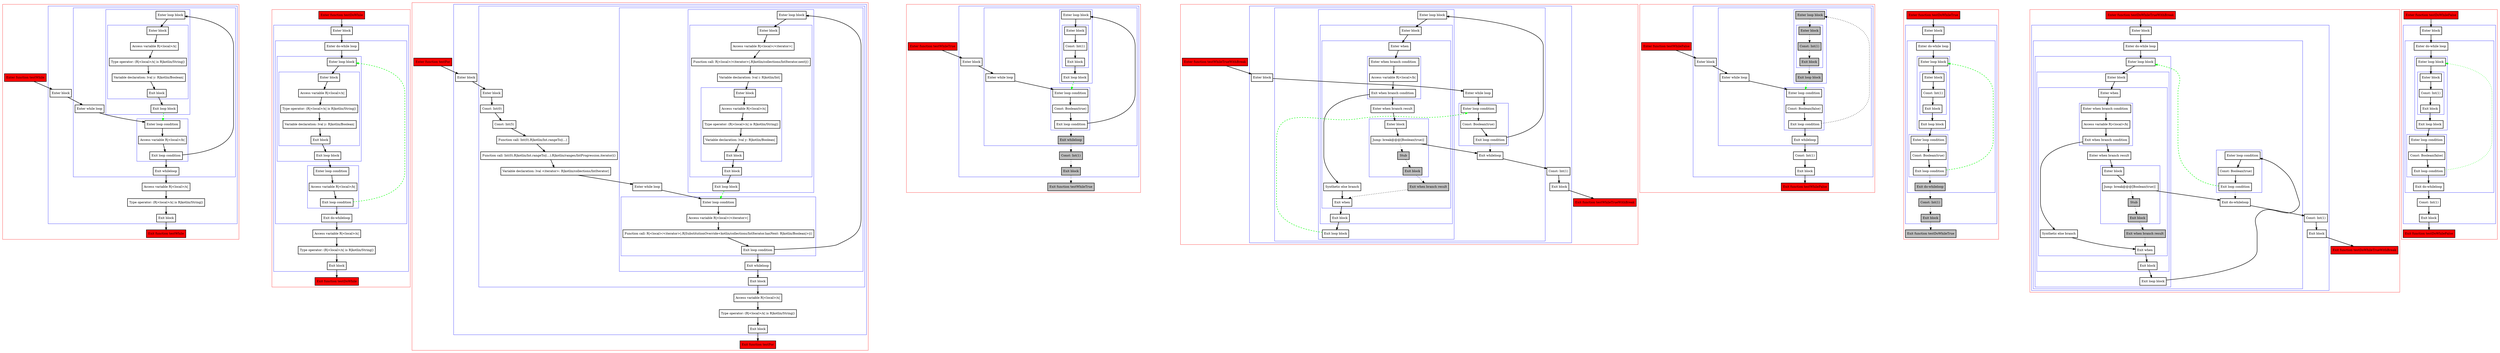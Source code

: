 digraph loops_kt {
    graph [nodesep=3]
    node [shape=box penwidth=2]
    edge [penwidth=2]

    subgraph cluster_0 {
        color=red
        0 [label="Enter function testWhile" style="filled" fillcolor=red];
        subgraph cluster_1 {
            color=blue
            1 [label="Enter block"];
            subgraph cluster_2 {
                color=blue
                2 [label="Enter while loop"];
                subgraph cluster_3 {
                    color=blue
                    3 [label="Enter loop condition"];
                    4 [label="Access variable R|<local>/b|"];
                    5 [label="Exit loop condition"];
                }
                subgraph cluster_4 {
                    color=blue
                    6 [label="Enter loop block"];
                    subgraph cluster_5 {
                        color=blue
                        7 [label="Enter block"];
                        8 [label="Access variable R|<local>/x|"];
                        9 [label="Type operator: (R|<local>/x| is R|kotlin/String|)"];
                        10 [label="Variable declaration: lval y: R|kotlin/Boolean|"];
                        11 [label="Exit block"];
                    }
                    12 [label="Exit loop block"];
                }
                13 [label="Exit whileloop"];
            }
            14 [label="Access variable R|<local>/x|"];
            15 [label="Type operator: (R|<local>/x| is R|kotlin/String|)"];
            16 [label="Exit block"];
        }
        17 [label="Exit function testWhile" style="filled" fillcolor=red];
    }
    0 -> {1};
    1 -> {2};
    2 -> {3};
    3 -> {4};
    4 -> {5};
    5 -> {13 6};
    6 -> {7};
    7 -> {8};
    8 -> {9};
    9 -> {10};
    10 -> {11};
    11 -> {12};
    12 -> {3} [color=green style=dashed];
    13 -> {14};
    14 -> {15};
    15 -> {16};
    16 -> {17};

    subgraph cluster_6 {
        color=red
        18 [label="Enter function testDoWhile" style="filled" fillcolor=red];
        subgraph cluster_7 {
            color=blue
            19 [label="Enter block"];
            subgraph cluster_8 {
                color=blue
                20 [label="Enter do-while loop"];
                subgraph cluster_9 {
                    color=blue
                    21 [label="Enter loop block"];
                    subgraph cluster_10 {
                        color=blue
                        22 [label="Enter block"];
                        23 [label="Access variable R|<local>/x|"];
                        24 [label="Type operator: (R|<local>/x| is R|kotlin/String|)"];
                        25 [label="Variable declaration: lval y: R|kotlin/Boolean|"];
                        26 [label="Exit block"];
                    }
                    27 [label="Exit loop block"];
                }
                subgraph cluster_11 {
                    color=blue
                    28 [label="Enter loop condition"];
                    29 [label="Access variable R|<local>/b|"];
                    30 [label="Exit loop condition"];
                }
                31 [label="Exit do-whileloop"];
            }
            32 [label="Access variable R|<local>/x|"];
            33 [label="Type operator: (R|<local>/x| is R|kotlin/String|)"];
            34 [label="Exit block"];
        }
        35 [label="Exit function testDoWhile" style="filled" fillcolor=red];
    }
    18 -> {19};
    19 -> {20};
    20 -> {21};
    21 -> {22};
    22 -> {23};
    23 -> {24};
    24 -> {25};
    25 -> {26};
    26 -> {27};
    27 -> {28};
    28 -> {29};
    29 -> {30};
    30 -> {31};
    30 -> {21} [color=green style=dashed];
    31 -> {32};
    32 -> {33};
    33 -> {34};
    34 -> {35};

    subgraph cluster_12 {
        color=red
        36 [label="Enter function testFor" style="filled" fillcolor=red];
        subgraph cluster_13 {
            color=blue
            37 [label="Enter block"];
            subgraph cluster_14 {
                color=blue
                38 [label="Enter block"];
                39 [label="Const: Int(0)"];
                40 [label="Const: Int(5)"];
                41 [label="Function call: Int(0).R|kotlin/Int.rangeTo|(...)"];
                42 [label="Function call: Int(0).R|kotlin/Int.rangeTo|(...).R|kotlin/ranges/IntProgression.iterator|()"];
                43 [label="Variable declaration: lval <iterator>: R|kotlin/collections/IntIterator|"];
                subgraph cluster_15 {
                    color=blue
                    44 [label="Enter while loop"];
                    subgraph cluster_16 {
                        color=blue
                        45 [label="Enter loop condition"];
                        46 [label="Access variable R|<local>/<iterator>|"];
                        47 [label="Function call: R|<local>/<iterator>|.R|SubstitutionOverride<kotlin/collections/IntIterator.hasNext: R|kotlin/Boolean|>|()"];
                        48 [label="Exit loop condition"];
                    }
                    subgraph cluster_17 {
                        color=blue
                        49 [label="Enter loop block"];
                        subgraph cluster_18 {
                            color=blue
                            50 [label="Enter block"];
                            51 [label="Access variable R|<local>/<iterator>|"];
                            52 [label="Function call: R|<local>/<iterator>|.R|kotlin/collections/IntIterator.next|()"];
                            53 [label="Variable declaration: lval i: R|kotlin/Int|"];
                            subgraph cluster_19 {
                                color=blue
                                54 [label="Enter block"];
                                55 [label="Access variable R|<local>/x|"];
                                56 [label="Type operator: (R|<local>/x| is R|kotlin/String|)"];
                                57 [label="Variable declaration: lval y: R|kotlin/Boolean|"];
                                58 [label="Exit block"];
                            }
                            59 [label="Exit block"];
                        }
                        60 [label="Exit loop block"];
                    }
                    61 [label="Exit whileloop"];
                }
                62 [label="Exit block"];
            }
            63 [label="Access variable R|<local>/x|"];
            64 [label="Type operator: (R|<local>/x| is R|kotlin/String|)"];
            65 [label="Exit block"];
        }
        66 [label="Exit function testFor" style="filled" fillcolor=red];
    }
    36 -> {37};
    37 -> {38};
    38 -> {39};
    39 -> {40};
    40 -> {41};
    41 -> {42};
    42 -> {43};
    43 -> {44};
    44 -> {45};
    45 -> {46};
    46 -> {47};
    47 -> {48};
    48 -> {61 49};
    49 -> {50};
    50 -> {51};
    51 -> {52};
    52 -> {53};
    53 -> {54};
    54 -> {55};
    55 -> {56};
    56 -> {57};
    57 -> {58};
    58 -> {59};
    59 -> {60};
    60 -> {45} [color=green style=dashed];
    61 -> {62};
    62 -> {63};
    63 -> {64};
    64 -> {65};
    65 -> {66};

    subgraph cluster_20 {
        color=red
        67 [label="Enter function testWhileTrue" style="filled" fillcolor=red];
        subgraph cluster_21 {
            color=blue
            68 [label="Enter block"];
            subgraph cluster_22 {
                color=blue
                69 [label="Enter while loop"];
                subgraph cluster_23 {
                    color=blue
                    70 [label="Enter loop condition"];
                    71 [label="Const: Boolean(true)"];
                    72 [label="Exit loop condition"];
                }
                subgraph cluster_24 {
                    color=blue
                    73 [label="Enter loop block"];
                    subgraph cluster_25 {
                        color=blue
                        74 [label="Enter block"];
                        75 [label="Const: Int(1)"];
                        76 [label="Exit block"];
                    }
                    77 [label="Exit loop block"];
                }
                78 [label="Exit whileloop" style="filled" fillcolor=gray];
            }
            79 [label="Const: Int(1)" style="filled" fillcolor=gray];
            80 [label="Exit block" style="filled" fillcolor=gray];
        }
        81 [label="Exit function testWhileTrue" style="filled" fillcolor=red style="filled" fillcolor=gray];
    }
    67 -> {68};
    68 -> {69};
    69 -> {70};
    70 -> {71};
    71 -> {72};
    72 -> {73};
    72 -> {78} [style=dotted];
    73 -> {74};
    74 -> {75};
    75 -> {76};
    76 -> {77};
    77 -> {70} [color=green style=dashed];
    78 -> {79} [style=dotted];
    79 -> {80} [style=dotted];
    80 -> {81} [style=dotted];

    subgraph cluster_26 {
        color=red
        82 [label="Enter function testWhileTrueWithBreak" style="filled" fillcolor=red];
        subgraph cluster_27 {
            color=blue
            83 [label="Enter block"];
            subgraph cluster_28 {
                color=blue
                84 [label="Enter while loop"];
                subgraph cluster_29 {
                    color=blue
                    85 [label="Enter loop condition"];
                    86 [label="Const: Boolean(true)"];
                    87 [label="Exit loop condition"];
                }
                subgraph cluster_30 {
                    color=blue
                    88 [label="Enter loop block"];
                    subgraph cluster_31 {
                        color=blue
                        89 [label="Enter block"];
                        subgraph cluster_32 {
                            color=blue
                            90 [label="Enter when"];
                            subgraph cluster_33 {
                                color=blue
                                91 [label="Enter when branch condition "];
                                92 [label="Access variable R|<local>/b|"];
                                93 [label="Exit when branch condition"];
                            }
                            94 [label="Synthetic else branch"];
                            95 [label="Enter when branch result"];
                            subgraph cluster_34 {
                                color=blue
                                96 [label="Enter block"];
                                97 [label="Jump: break@@@[Boolean(true)] "];
                                98 [label="Stub" style="filled" fillcolor=gray];
                                99 [label="Exit block" style="filled" fillcolor=gray];
                            }
                            100 [label="Exit when branch result" style="filled" fillcolor=gray];
                            101 [label="Exit when"];
                        }
                        102 [label="Exit block"];
                    }
                    103 [label="Exit loop block"];
                }
                104 [label="Exit whileloop"];
            }
            105 [label="Const: Int(1)"];
            106 [label="Exit block"];
        }
        107 [label="Exit function testWhileTrueWithBreak" style="filled" fillcolor=red];
    }
    82 -> {83};
    83 -> {84};
    84 -> {85};
    85 -> {86};
    86 -> {87};
    87 -> {88};
    87 -> {104} [style=dotted];
    88 -> {89};
    89 -> {90};
    90 -> {91};
    91 -> {92};
    92 -> {93};
    93 -> {95 94};
    94 -> {101};
    95 -> {96};
    96 -> {97};
    97 -> {104};
    97 -> {98} [style=dotted];
    98 -> {99} [style=dotted];
    99 -> {100} [style=dotted];
    100 -> {101} [style=dotted];
    101 -> {102};
    102 -> {103};
    103 -> {85} [color=green style=dashed];
    104 -> {105};
    105 -> {106};
    106 -> {107};

    subgraph cluster_35 {
        color=red
        108 [label="Enter function testWhileFalse" style="filled" fillcolor=red];
        subgraph cluster_36 {
            color=blue
            109 [label="Enter block"];
            subgraph cluster_37 {
                color=blue
                110 [label="Enter while loop"];
                subgraph cluster_38 {
                    color=blue
                    111 [label="Enter loop condition"];
                    112 [label="Const: Boolean(false)"];
                    113 [label="Exit loop condition"];
                }
                subgraph cluster_39 {
                    color=blue
                    114 [label="Enter loop block" style="filled" fillcolor=gray];
                    subgraph cluster_40 {
                        color=blue
                        115 [label="Enter block" style="filled" fillcolor=gray];
                        116 [label="Const: Int(1)" style="filled" fillcolor=gray];
                        117 [label="Exit block" style="filled" fillcolor=gray];
                    }
                    118 [label="Exit loop block" style="filled" fillcolor=gray];
                }
                119 [label="Exit whileloop"];
            }
            120 [label="Const: Int(1)"];
            121 [label="Exit block"];
        }
        122 [label="Exit function testWhileFalse" style="filled" fillcolor=red];
    }
    108 -> {109};
    109 -> {110};
    110 -> {111};
    111 -> {112};
    112 -> {113};
    113 -> {119};
    113 -> {114} [style=dotted];
    114 -> {115} [style=dotted];
    115 -> {116} [style=dotted];
    116 -> {117} [style=dotted];
    117 -> {118} [style=dotted];
    118 -> {111} [color=green style=dotted];
    119 -> {120};
    120 -> {121};
    121 -> {122};

    subgraph cluster_41 {
        color=red
        123 [label="Enter function testDoWhileTrue" style="filled" fillcolor=red];
        subgraph cluster_42 {
            color=blue
            124 [label="Enter block"];
            subgraph cluster_43 {
                color=blue
                125 [label="Enter do-while loop"];
                subgraph cluster_44 {
                    color=blue
                    126 [label="Enter loop block"];
                    subgraph cluster_45 {
                        color=blue
                        127 [label="Enter block"];
                        128 [label="Const: Int(1)"];
                        129 [label="Exit block"];
                    }
                    130 [label="Exit loop block"];
                }
                subgraph cluster_46 {
                    color=blue
                    131 [label="Enter loop condition"];
                    132 [label="Const: Boolean(true)"];
                    133 [label="Exit loop condition"];
                }
                134 [label="Exit do-whileloop" style="filled" fillcolor=gray];
            }
            135 [label="Const: Int(1)" style="filled" fillcolor=gray];
            136 [label="Exit block" style="filled" fillcolor=gray];
        }
        137 [label="Exit function testDoWhileTrue" style="filled" fillcolor=red style="filled" fillcolor=gray];
    }
    123 -> {124};
    124 -> {125};
    125 -> {126};
    126 -> {127};
    127 -> {128};
    128 -> {129};
    129 -> {130};
    130 -> {131};
    131 -> {132};
    132 -> {133};
    133 -> {134} [style=dotted];
    133 -> {126} [color=green style=dashed];
    134 -> {135} [style=dotted];
    135 -> {136} [style=dotted];
    136 -> {137} [style=dotted];

    subgraph cluster_47 {
        color=red
        138 [label="Enter function testDoWhileTrueWithBreak" style="filled" fillcolor=red];
        subgraph cluster_48 {
            color=blue
            139 [label="Enter block"];
            subgraph cluster_49 {
                color=blue
                140 [label="Enter do-while loop"];
                subgraph cluster_50 {
                    color=blue
                    141 [label="Enter loop block"];
                    subgraph cluster_51 {
                        color=blue
                        142 [label="Enter block"];
                        subgraph cluster_52 {
                            color=blue
                            143 [label="Enter when"];
                            subgraph cluster_53 {
                                color=blue
                                144 [label="Enter when branch condition "];
                                145 [label="Access variable R|<local>/b|"];
                                146 [label="Exit when branch condition"];
                            }
                            147 [label="Synthetic else branch"];
                            148 [label="Enter when branch result"];
                            subgraph cluster_54 {
                                color=blue
                                149 [label="Enter block"];
                                150 [label="Jump: break@@@[Boolean(true)] "];
                                151 [label="Stub" style="filled" fillcolor=gray];
                                152 [label="Exit block" style="filled" fillcolor=gray];
                            }
                            153 [label="Exit when branch result" style="filled" fillcolor=gray];
                            154 [label="Exit when"];
                        }
                        155 [label="Exit block"];
                    }
                    156 [label="Exit loop block"];
                }
                subgraph cluster_55 {
                    color=blue
                    157 [label="Enter loop condition"];
                    158 [label="Const: Boolean(true)"];
                    159 [label="Exit loop condition"];
                }
                160 [label="Exit do-whileloop"];
            }
            161 [label="Const: Int(1)"];
            162 [label="Exit block"];
        }
        163 [label="Exit function testDoWhileTrueWithBreak" style="filled" fillcolor=red];
    }
    138 -> {139};
    139 -> {140};
    140 -> {141};
    141 -> {142};
    142 -> {143};
    143 -> {144};
    144 -> {145};
    145 -> {146};
    146 -> {148 147};
    147 -> {154};
    148 -> {149};
    149 -> {150};
    150 -> {160};
    150 -> {151} [style=dotted];
    151 -> {152} [style=dotted];
    152 -> {153} [style=dotted];
    153 -> {154} [style=dotted];
    154 -> {155};
    155 -> {156};
    156 -> {157};
    157 -> {158};
    158 -> {159};
    159 -> {160} [style=dotted];
    159 -> {141} [color=green style=dashed];
    160 -> {161};
    161 -> {162};
    162 -> {163};

    subgraph cluster_56 {
        color=red
        164 [label="Enter function testDoWhileFalse" style="filled" fillcolor=red];
        subgraph cluster_57 {
            color=blue
            165 [label="Enter block"];
            subgraph cluster_58 {
                color=blue
                166 [label="Enter do-while loop"];
                subgraph cluster_59 {
                    color=blue
                    167 [label="Enter loop block"];
                    subgraph cluster_60 {
                        color=blue
                        168 [label="Enter block"];
                        169 [label="Const: Int(1)"];
                        170 [label="Exit block"];
                    }
                    171 [label="Exit loop block"];
                }
                subgraph cluster_61 {
                    color=blue
                    172 [label="Enter loop condition"];
                    173 [label="Const: Boolean(false)"];
                    174 [label="Exit loop condition"];
                }
                175 [label="Exit do-whileloop"];
            }
            176 [label="Const: Int(1)"];
            177 [label="Exit block"];
        }
        178 [label="Exit function testDoWhileFalse" style="filled" fillcolor=red];
    }
    164 -> {165};
    165 -> {166};
    166 -> {167};
    167 -> {168};
    168 -> {169};
    169 -> {170};
    170 -> {171};
    171 -> {172};
    172 -> {173};
    173 -> {174};
    174 -> {175};
    174 -> {167} [color=green style=dotted];
    175 -> {176};
    176 -> {177};
    177 -> {178};

}
